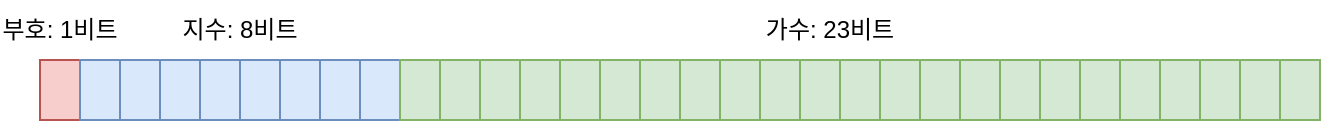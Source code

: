 <mxfile version="26.1.1">
  <diagram name="Page-1" id="gc-TR8ijOnA5Fyey2mkx">
    <mxGraphModel dx="1114" dy="854" grid="1" gridSize="10" guides="1" tooltips="1" connect="1" arrows="1" fold="1" page="1" pageScale="1" pageWidth="827" pageHeight="1169" math="0" shadow="0">
      <root>
        <mxCell id="0" />
        <mxCell id="1" parent="0" />
        <mxCell id="kxutMdqyqpS05VkYV1p_-1" value="" style="rounded=0;whiteSpace=wrap;html=1;fillColor=#f8cecc;strokeColor=#b85450;" vertex="1" parent="1">
          <mxGeometry x="80" y="80" width="20" height="30" as="geometry" />
        </mxCell>
        <mxCell id="kxutMdqyqpS05VkYV1p_-2" value="" style="rounded=0;whiteSpace=wrap;html=1;fillColor=#dae8fc;strokeColor=#6c8ebf;" vertex="1" parent="1">
          <mxGeometry x="100" y="80" width="20" height="30" as="geometry" />
        </mxCell>
        <mxCell id="kxutMdqyqpS05VkYV1p_-3" value="" style="rounded=0;whiteSpace=wrap;html=1;fillColor=#dae8fc;strokeColor=#6c8ebf;" vertex="1" parent="1">
          <mxGeometry x="120" y="80" width="20" height="30" as="geometry" />
        </mxCell>
        <mxCell id="kxutMdqyqpS05VkYV1p_-4" value="" style="rounded=0;whiteSpace=wrap;html=1;fillColor=#dae8fc;strokeColor=#6c8ebf;" vertex="1" parent="1">
          <mxGeometry x="140" y="80" width="20" height="30" as="geometry" />
        </mxCell>
        <mxCell id="kxutMdqyqpS05VkYV1p_-5" value="" style="rounded=0;whiteSpace=wrap;html=1;fillColor=#dae8fc;strokeColor=#6c8ebf;" vertex="1" parent="1">
          <mxGeometry x="160" y="80" width="20" height="30" as="geometry" />
        </mxCell>
        <mxCell id="kxutMdqyqpS05VkYV1p_-6" value="" style="rounded=0;whiteSpace=wrap;html=1;fillColor=#dae8fc;strokeColor=#6c8ebf;" vertex="1" parent="1">
          <mxGeometry x="180" y="80" width="20" height="30" as="geometry" />
        </mxCell>
        <mxCell id="kxutMdqyqpS05VkYV1p_-7" value="" style="rounded=0;whiteSpace=wrap;html=1;fillColor=#dae8fc;strokeColor=#6c8ebf;" vertex="1" parent="1">
          <mxGeometry x="200" y="80" width="20" height="30" as="geometry" />
        </mxCell>
        <mxCell id="kxutMdqyqpS05VkYV1p_-8" value="" style="rounded=0;whiteSpace=wrap;html=1;fillColor=#dae8fc;strokeColor=#6c8ebf;" vertex="1" parent="1">
          <mxGeometry x="220" y="80" width="20" height="30" as="geometry" />
        </mxCell>
        <mxCell id="kxutMdqyqpS05VkYV1p_-9" value="" style="rounded=0;whiteSpace=wrap;html=1;fillColor=#dae8fc;strokeColor=#6c8ebf;" vertex="1" parent="1">
          <mxGeometry x="240" y="80" width="20" height="30" as="geometry" />
        </mxCell>
        <mxCell id="kxutMdqyqpS05VkYV1p_-10" value="" style="rounded=0;whiteSpace=wrap;html=1;fillColor=#d5e8d4;strokeColor=#82b366;" vertex="1" parent="1">
          <mxGeometry x="260" y="80" width="20" height="30" as="geometry" />
        </mxCell>
        <mxCell id="kxutMdqyqpS05VkYV1p_-11" value="" style="rounded=0;whiteSpace=wrap;html=1;fillColor=#d5e8d4;strokeColor=#82b366;" vertex="1" parent="1">
          <mxGeometry x="280" y="80" width="20" height="30" as="geometry" />
        </mxCell>
        <mxCell id="kxutMdqyqpS05VkYV1p_-12" value="" style="rounded=0;whiteSpace=wrap;html=1;fillColor=#d5e8d4;strokeColor=#82b366;" vertex="1" parent="1">
          <mxGeometry x="300" y="80" width="20" height="30" as="geometry" />
        </mxCell>
        <mxCell id="kxutMdqyqpS05VkYV1p_-13" value="" style="rounded=0;whiteSpace=wrap;html=1;fillColor=#d5e8d4;strokeColor=#82b366;" vertex="1" parent="1">
          <mxGeometry x="320" y="80" width="20" height="30" as="geometry" />
        </mxCell>
        <mxCell id="kxutMdqyqpS05VkYV1p_-14" value="" style="rounded=0;whiteSpace=wrap;html=1;fillColor=#d5e8d4;strokeColor=#82b366;" vertex="1" parent="1">
          <mxGeometry x="340" y="80" width="20" height="30" as="geometry" />
        </mxCell>
        <mxCell id="kxutMdqyqpS05VkYV1p_-15" value="" style="rounded=0;whiteSpace=wrap;html=1;fillColor=#d5e8d4;strokeColor=#82b366;" vertex="1" parent="1">
          <mxGeometry x="360" y="80" width="20" height="30" as="geometry" />
        </mxCell>
        <mxCell id="kxutMdqyqpS05VkYV1p_-16" value="" style="rounded=0;whiteSpace=wrap;html=1;fillColor=#d5e8d4;strokeColor=#82b366;" vertex="1" parent="1">
          <mxGeometry x="380" y="80" width="20" height="30" as="geometry" />
        </mxCell>
        <mxCell id="kxutMdqyqpS05VkYV1p_-17" value="" style="rounded=0;whiteSpace=wrap;html=1;fillColor=#d5e8d4;strokeColor=#82b366;" vertex="1" parent="1">
          <mxGeometry x="400" y="80" width="20" height="30" as="geometry" />
        </mxCell>
        <mxCell id="kxutMdqyqpS05VkYV1p_-18" value="" style="rounded=0;whiteSpace=wrap;html=1;fillColor=#d5e8d4;strokeColor=#82b366;" vertex="1" parent="1">
          <mxGeometry x="420" y="80" width="20" height="30" as="geometry" />
        </mxCell>
        <mxCell id="kxutMdqyqpS05VkYV1p_-19" value="" style="rounded=0;whiteSpace=wrap;html=1;fillColor=#d5e8d4;strokeColor=#82b366;" vertex="1" parent="1">
          <mxGeometry x="440" y="80" width="20" height="30" as="geometry" />
        </mxCell>
        <mxCell id="kxutMdqyqpS05VkYV1p_-20" value="" style="rounded=0;whiteSpace=wrap;html=1;fillColor=#d5e8d4;strokeColor=#82b366;" vertex="1" parent="1">
          <mxGeometry x="460" y="80" width="20" height="30" as="geometry" />
        </mxCell>
        <mxCell id="kxutMdqyqpS05VkYV1p_-21" value="" style="rounded=0;whiteSpace=wrap;html=1;fillColor=#d5e8d4;strokeColor=#82b366;" vertex="1" parent="1">
          <mxGeometry x="480" y="80" width="20" height="30" as="geometry" />
        </mxCell>
        <mxCell id="kxutMdqyqpS05VkYV1p_-22" value="" style="rounded=0;whiteSpace=wrap;html=1;fillColor=#d5e8d4;strokeColor=#82b366;" vertex="1" parent="1">
          <mxGeometry x="500" y="80" width="20" height="30" as="geometry" />
        </mxCell>
        <mxCell id="kxutMdqyqpS05VkYV1p_-23" value="" style="rounded=0;whiteSpace=wrap;html=1;fillColor=#d5e8d4;strokeColor=#82b366;" vertex="1" parent="1">
          <mxGeometry x="520" y="80" width="20" height="30" as="geometry" />
        </mxCell>
        <mxCell id="kxutMdqyqpS05VkYV1p_-24" value="" style="rounded=0;whiteSpace=wrap;html=1;fillColor=#d5e8d4;strokeColor=#82b366;" vertex="1" parent="1">
          <mxGeometry x="540" y="80" width="20" height="30" as="geometry" />
        </mxCell>
        <mxCell id="kxutMdqyqpS05VkYV1p_-25" value="" style="rounded=0;whiteSpace=wrap;html=1;fillColor=#d5e8d4;strokeColor=#82b366;" vertex="1" parent="1">
          <mxGeometry x="560" y="80" width="20" height="30" as="geometry" />
        </mxCell>
        <mxCell id="kxutMdqyqpS05VkYV1p_-26" value="" style="rounded=0;whiteSpace=wrap;html=1;fillColor=#d5e8d4;strokeColor=#82b366;" vertex="1" parent="1">
          <mxGeometry x="580" y="80" width="20" height="30" as="geometry" />
        </mxCell>
        <mxCell id="kxutMdqyqpS05VkYV1p_-27" value="" style="rounded=0;whiteSpace=wrap;html=1;fillColor=#d5e8d4;strokeColor=#82b366;" vertex="1" parent="1">
          <mxGeometry x="600" y="80" width="20" height="30" as="geometry" />
        </mxCell>
        <mxCell id="kxutMdqyqpS05VkYV1p_-28" value="" style="rounded=0;whiteSpace=wrap;html=1;fillColor=#d5e8d4;strokeColor=#82b366;" vertex="1" parent="1">
          <mxGeometry x="620" y="80" width="20" height="30" as="geometry" />
        </mxCell>
        <mxCell id="kxutMdqyqpS05VkYV1p_-29" value="" style="rounded=0;whiteSpace=wrap;html=1;fillColor=#d5e8d4;strokeColor=#82b366;" vertex="1" parent="1">
          <mxGeometry x="640" y="80" width="20" height="30" as="geometry" />
        </mxCell>
        <mxCell id="kxutMdqyqpS05VkYV1p_-30" value="" style="rounded=0;whiteSpace=wrap;html=1;fillColor=#d5e8d4;strokeColor=#82b366;" vertex="1" parent="1">
          <mxGeometry x="660" y="80" width="20" height="30" as="geometry" />
        </mxCell>
        <mxCell id="kxutMdqyqpS05VkYV1p_-31" value="" style="rounded=0;whiteSpace=wrap;html=1;fillColor=#d5e8d4;strokeColor=#82b366;" vertex="1" parent="1">
          <mxGeometry x="680" y="80" width="20" height="30" as="geometry" />
        </mxCell>
        <mxCell id="kxutMdqyqpS05VkYV1p_-32" value="" style="rounded=0;whiteSpace=wrap;html=1;fillColor=#d5e8d4;strokeColor=#82b366;" vertex="1" parent="1">
          <mxGeometry x="700" y="80" width="20" height="30" as="geometry" />
        </mxCell>
        <mxCell id="kxutMdqyqpS05VkYV1p_-33" value="부호: 1비트" style="text;html=1;align=center;verticalAlign=middle;whiteSpace=wrap;rounded=0;" vertex="1" parent="1">
          <mxGeometry x="60" y="50" width="60" height="30" as="geometry" />
        </mxCell>
        <mxCell id="kxutMdqyqpS05VkYV1p_-50" value="지수: 8비트" style="text;html=1;align=center;verticalAlign=middle;whiteSpace=wrap;rounded=0;" vertex="1" parent="1">
          <mxGeometry x="150" y="50" width="60" height="30" as="geometry" />
        </mxCell>
        <mxCell id="kxutMdqyqpS05VkYV1p_-51" value="가수: 23비트" style="text;html=1;align=center;verticalAlign=middle;whiteSpace=wrap;rounded=0;" vertex="1" parent="1">
          <mxGeometry x="440" y="50" width="70" height="30" as="geometry" />
        </mxCell>
      </root>
    </mxGraphModel>
  </diagram>
</mxfile>

